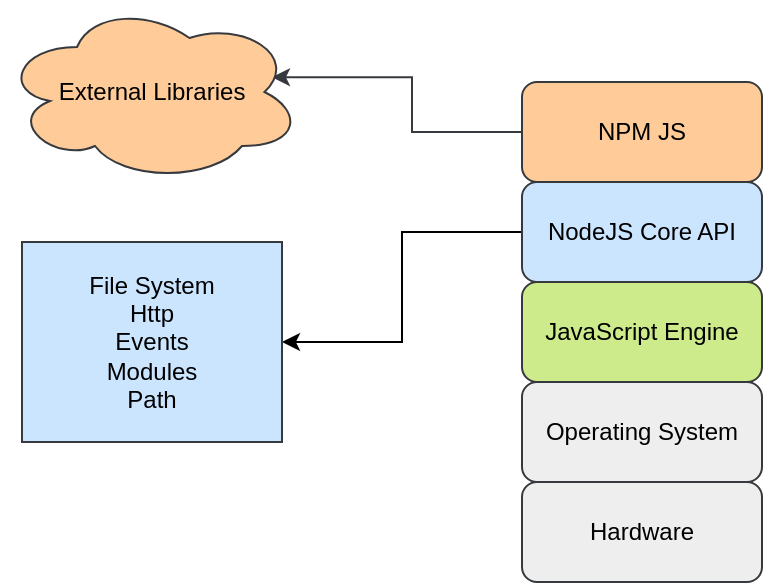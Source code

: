 <mxfile version="15.0.2" type="github" pages="2">
  <diagram id="ATNCW8lnG_UStPvmQ1Q7" name="NodeEcosystem">
    <mxGraphModel dx="1038" dy="600" grid="1" gridSize="10" guides="1" tooltips="1" connect="1" arrows="1" fold="1" page="1" pageScale="1" pageWidth="850" pageHeight="1100" math="0" shadow="0">
      <root>
        <mxCell id="0" />
        <mxCell id="1" parent="0" />
        <mxCell id="qzP736LOcyKSG3outPGJ-2" value="Hardware" style="rounded=1;whiteSpace=wrap;html=1;shadow=0;glass=0;fillColor=#eeeeee;strokeColor=#36393d;" parent="1" vertex="1">
          <mxGeometry x="480" y="380" width="120" height="50" as="geometry" />
        </mxCell>
        <mxCell id="qzP736LOcyKSG3outPGJ-3" value="Operating System" style="rounded=1;whiteSpace=wrap;html=1;fillColor=#eeeeee;strokeColor=#36393d;" parent="1" vertex="1">
          <mxGeometry x="480" y="330" width="120" height="50" as="geometry" />
        </mxCell>
        <mxCell id="qzP736LOcyKSG3outPGJ-4" value="JavaScript Engine" style="rounded=1;whiteSpace=wrap;html=1;fillColor=#cdeb8b;strokeColor=#36393d;" parent="1" vertex="1">
          <mxGeometry x="480" y="280" width="120" height="50" as="geometry" />
        </mxCell>
        <mxCell id="qzP736LOcyKSG3outPGJ-11" style="edgeStyle=orthogonalEdgeStyle;rounded=0;orthogonalLoop=1;jettySize=auto;html=1;" parent="1" source="qzP736LOcyKSG3outPGJ-5" target="qzP736LOcyKSG3outPGJ-10" edge="1">
          <mxGeometry relative="1" as="geometry" />
        </mxCell>
        <mxCell id="qzP736LOcyKSG3outPGJ-5" value="NodeJS Core API" style="rounded=1;whiteSpace=wrap;html=1;fillColor=#cce5ff;strokeColor=#36393d;" parent="1" vertex="1">
          <mxGeometry x="480" y="230" width="120" height="50" as="geometry" />
        </mxCell>
        <mxCell id="qzP736LOcyKSG3outPGJ-12" style="edgeStyle=orthogonalEdgeStyle;rounded=0;orthogonalLoop=1;jettySize=auto;html=1;entryX=0.9;entryY=0.418;entryDx=0;entryDy=0;entryPerimeter=0;fillColor=#ffcc99;strokeColor=#36393d;" parent="1" source="qzP736LOcyKSG3outPGJ-8" target="qzP736LOcyKSG3outPGJ-9" edge="1">
          <mxGeometry relative="1" as="geometry" />
        </mxCell>
        <mxCell id="qzP736LOcyKSG3outPGJ-8" value="NPM JS" style="rounded=1;whiteSpace=wrap;html=1;fillColor=#ffcc99;strokeColor=#36393d;" parent="1" vertex="1">
          <mxGeometry x="480" y="180" width="120" height="50" as="geometry" />
        </mxCell>
        <mxCell id="qzP736LOcyKSG3outPGJ-9" value="External Libraries" style="ellipse;shape=cloud;whiteSpace=wrap;html=1;shadow=0;glass=0;fillColor=#ffcc99;strokeColor=#36393d;" parent="1" vertex="1">
          <mxGeometry x="220" y="140" width="150" height="90" as="geometry" />
        </mxCell>
        <mxCell id="qzP736LOcyKSG3outPGJ-10" value="File System&lt;br&gt;Http&lt;br&gt;Events&lt;br&gt;Modules&lt;br&gt;Path&lt;br&gt;" style="rounded=0;whiteSpace=wrap;html=1;shadow=0;glass=0;fillColor=#cce5ff;strokeColor=#36393d;" parent="1" vertex="1">
          <mxGeometry x="230" y="260" width="130" height="100" as="geometry" />
        </mxCell>
      </root>
    </mxGraphModel>
  </diagram>
  <diagram id="Jw0BXzPjfQnf__kp4HQN" name="ThickClients">
    <mxGraphModel dx="1038" dy="600" grid="1" gridSize="10" guides="1" tooltips="1" connect="1" arrows="1" fold="1" page="1" pageScale="1" pageWidth="850" pageHeight="1100" math="0" shadow="0">
      <root>
        <mxCell id="bO0STgdZRd71F8ANvXB1-0" />
        <mxCell id="bO0STgdZRd71F8ANvXB1-1" parent="bO0STgdZRd71F8ANvXB1-0" />
        <mxCell id="bO0STgdZRd71F8ANvXB1-13" style="edgeStyle=orthogonalEdgeStyle;rounded=0;orthogonalLoop=1;jettySize=auto;html=1;" edge="1" parent="bO0STgdZRd71F8ANvXB1-1" source="bO0STgdZRd71F8ANvXB1-2" target="bO0STgdZRd71F8ANvXB1-9">
          <mxGeometry relative="1" as="geometry" />
        </mxCell>
        <mxCell id="bO0STgdZRd71F8ANvXB1-2" value="Server&lt;br&gt;2GB Dedicated" style="rounded=1;whiteSpace=wrap;html=1;fillColor=#e1d5e7;strokeColor=#9673a6;" vertex="1" parent="bO0STgdZRd71F8ANvXB1-1">
          <mxGeometry x="570" y="80" width="120" height="140" as="geometry" />
        </mxCell>
        <mxCell id="bO0STgdZRd71F8ANvXB1-3" value="Clients" style="shape=umlActor;verticalLabelPosition=bottom;verticalAlign=top;html=1;outlineConnect=0;fillColor=#f8cecc;strokeColor=#b85450;" vertex="1" parent="bO0STgdZRd71F8ANvXB1-1">
          <mxGeometry x="60" y="80" width="30" height="60" as="geometry" />
        </mxCell>
        <mxCell id="bO0STgdZRd71F8ANvXB1-8" value="Clients" style="shape=umlActor;verticalLabelPosition=bottom;verticalAlign=top;html=1;outlineConnect=0;fillColor=#f8cecc;strokeColor=#b85450;" vertex="1" parent="bO0STgdZRd71F8ANvXB1-1">
          <mxGeometry x="70" y="90" width="30" height="60" as="geometry" />
        </mxCell>
        <mxCell id="bO0STgdZRd71F8ANvXB1-12" style="edgeStyle=orthogonalEdgeStyle;rounded=0;orthogonalLoop=1;jettySize=auto;html=1;entryX=0;entryY=0.5;entryDx=0;entryDy=0;" edge="1" parent="bO0STgdZRd71F8ANvXB1-1" source="bO0STgdZRd71F8ANvXB1-9" target="bO0STgdZRd71F8ANvXB1-2">
          <mxGeometry relative="1" as="geometry" />
        </mxCell>
        <mxCell id="bO0STgdZRd71F8ANvXB1-9" value="Clients" style="shape=umlActor;verticalLabelPosition=bottom;verticalAlign=top;html=1;outlineConnect=0;fillColor=#f8cecc;strokeColor=#b85450;" vertex="1" parent="bO0STgdZRd71F8ANvXB1-1">
          <mxGeometry x="80" y="100" width="30" height="60" as="geometry" />
        </mxCell>
        <mxCell id="bO0STgdZRd71F8ANvXB1-10" value="Clients" style="shape=umlActor;verticalLabelPosition=bottom;verticalAlign=top;html=1;outlineConnect=0;fillColor=#f8cecc;strokeColor=#b85450;" vertex="1" parent="bO0STgdZRd71F8ANvXB1-1">
          <mxGeometry x="90" y="110" width="30" height="60" as="geometry" />
        </mxCell>
        <mxCell id="bO0STgdZRd71F8ANvXB1-11" value="Clients" style="shape=umlActor;verticalLabelPosition=bottom;verticalAlign=top;html=1;outlineConnect=0;fillColor=#f8cecc;strokeColor=#b85450;" vertex="1" parent="bO0STgdZRd71F8ANvXB1-1">
          <mxGeometry x="100" y="120" width="30" height="60" as="geometry" />
        </mxCell>
        <mxCell id="bO0STgdZRd71F8ANvXB1-14" style="edgeStyle=orthogonalEdgeStyle;rounded=0;orthogonalLoop=1;jettySize=auto;html=1;" edge="1" parent="bO0STgdZRd71F8ANvXB1-1" source="bO0STgdZRd71F8ANvXB1-15" target="bO0STgdZRd71F8ANvXB1-19">
          <mxGeometry relative="1" as="geometry" />
        </mxCell>
        <mxCell id="bO0STgdZRd71F8ANvXB1-15" value="Server&lt;br&gt;2GB Dedicated" style="rounded=1;whiteSpace=wrap;html=1;fillColor=#e1d5e7;strokeColor=#9673a6;" vertex="1" parent="bO0STgdZRd71F8ANvXB1-1">
          <mxGeometry x="580" y="380" width="120" height="140" as="geometry" />
        </mxCell>
        <mxCell id="bO0STgdZRd71F8ANvXB1-16" value="Clients" style="shape=umlActor;verticalLabelPosition=bottom;verticalAlign=top;html=1;outlineConnect=0;fillColor=#d5e8d4;strokeColor=#82b366;" vertex="1" parent="bO0STgdZRd71F8ANvXB1-1">
          <mxGeometry x="70" y="380" width="30" height="60" as="geometry" />
        </mxCell>
        <mxCell id="bO0STgdZRd71F8ANvXB1-17" value="Clients" style="shape=umlActor;verticalLabelPosition=bottom;verticalAlign=top;html=1;outlineConnect=0;fillColor=#d5e8d4;strokeColor=#82b366;" vertex="1" parent="bO0STgdZRd71F8ANvXB1-1">
          <mxGeometry x="80" y="390" width="30" height="60" as="geometry" />
        </mxCell>
        <mxCell id="bO0STgdZRd71F8ANvXB1-18" style="edgeStyle=orthogonalEdgeStyle;rounded=0;orthogonalLoop=1;jettySize=auto;html=1;entryX=0;entryY=0.5;entryDx=0;entryDy=0;" edge="1" parent="bO0STgdZRd71F8ANvXB1-1" source="bO0STgdZRd71F8ANvXB1-19" target="bO0STgdZRd71F8ANvXB1-15">
          <mxGeometry relative="1" as="geometry" />
        </mxCell>
        <mxCell id="bO0STgdZRd71F8ANvXB1-19" value="Clients" style="shape=umlActor;verticalLabelPosition=bottom;verticalAlign=top;html=1;outlineConnect=0;fillColor=#d5e8d4;strokeColor=#82b366;" vertex="1" parent="bO0STgdZRd71F8ANvXB1-1">
          <mxGeometry x="90" y="400" width="30" height="60" as="geometry" />
        </mxCell>
        <mxCell id="bO0STgdZRd71F8ANvXB1-20" value="Clients" style="shape=umlActor;verticalLabelPosition=bottom;verticalAlign=top;html=1;outlineConnect=0;fillColor=#d5e8d4;strokeColor=#82b366;" vertex="1" parent="bO0STgdZRd71F8ANvXB1-1">
          <mxGeometry x="100" y="410" width="30" height="60" as="geometry" />
        </mxCell>
        <mxCell id="bO0STgdZRd71F8ANvXB1-21" value="Clients" style="shape=umlActor;verticalLabelPosition=bottom;verticalAlign=top;html=1;outlineConnect=0;fillColor=#d5e8d4;strokeColor=#82b366;" vertex="1" parent="bO0STgdZRd71F8ANvXB1-1">
          <mxGeometry x="110" y="420" width="30" height="60" as="geometry" />
        </mxCell>
        <mxCell id="bO0STgdZRd71F8ANvXB1-22" value="" style="endArrow=none;dashed=1;html=1;dashPattern=1 3;strokeWidth=2;" edge="1" parent="bO0STgdZRd71F8ANvXB1-1">
          <mxGeometry width="50" height="50" relative="1" as="geometry">
            <mxPoint x="40" y="280" as="sourcePoint" />
            <mxPoint x="740" y="280" as="targetPoint" />
          </mxGeometry>
        </mxCell>
        <mxCell id="bO0STgdZRd71F8ANvXB1-23" value="Back THEN" style="text;html=1;strokeColor=none;fillColor=none;align=center;verticalAlign=middle;whiteSpace=wrap;rounded=0;" vertex="1" parent="bO0STgdZRd71F8ANvXB1-1">
          <mxGeometry x="65" y="10" width="95" height="20" as="geometry" />
        </mxCell>
        <mxCell id="bO0STgdZRd71F8ANvXB1-24" value="And TODAY" style="text;html=1;strokeColor=none;fillColor=none;align=center;verticalAlign=middle;whiteSpace=wrap;rounded=0;" vertex="1" parent="bO0STgdZRd71F8ANvXB1-1">
          <mxGeometry x="65" y="290" width="95" height="20" as="geometry" />
        </mxCell>
      </root>
    </mxGraphModel>
  </diagram>
</mxfile>
